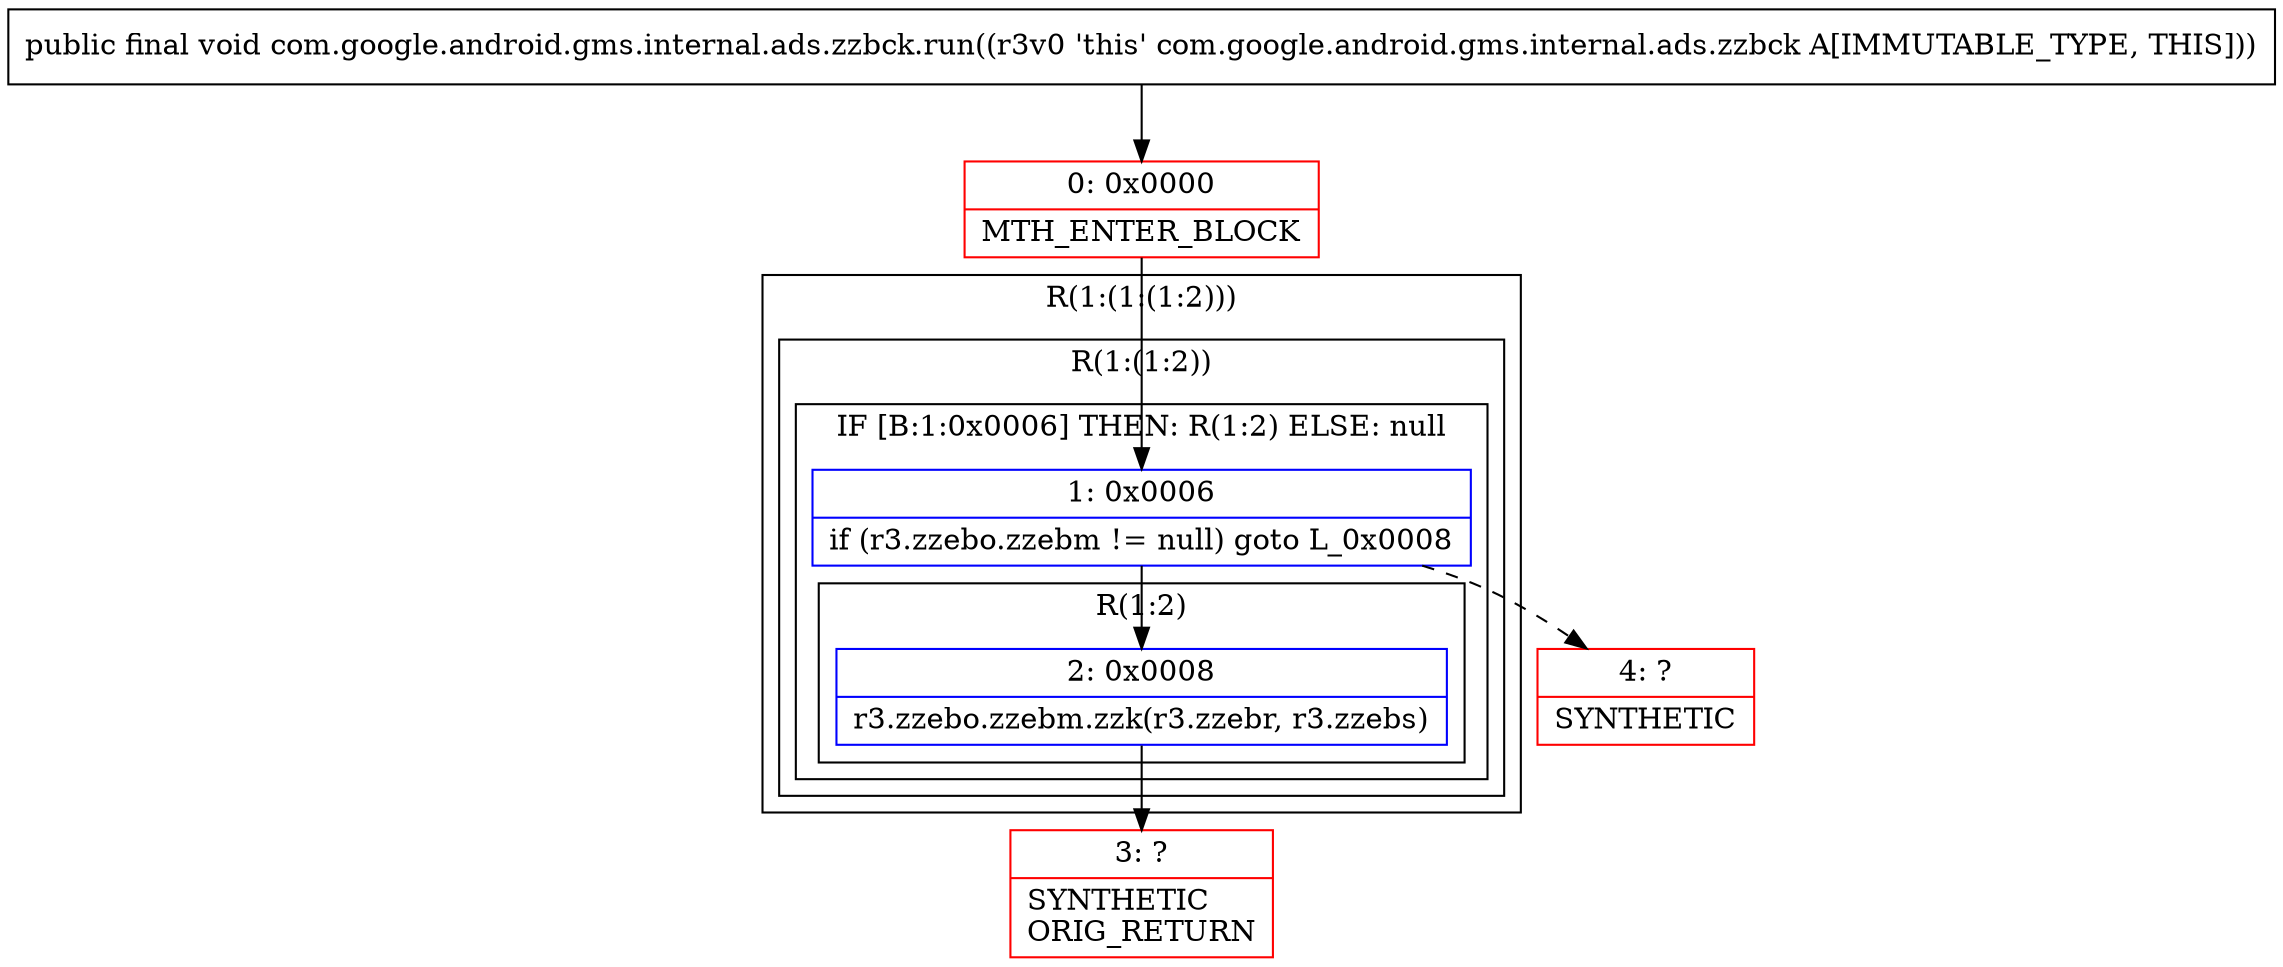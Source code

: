 digraph "CFG forcom.google.android.gms.internal.ads.zzbck.run()V" {
subgraph cluster_Region_2000515838 {
label = "R(1:(1:(1:2)))";
node [shape=record,color=blue];
subgraph cluster_Region_813430159 {
label = "R(1:(1:2))";
node [shape=record,color=blue];
subgraph cluster_IfRegion_1889758943 {
label = "IF [B:1:0x0006] THEN: R(1:2) ELSE: null";
node [shape=record,color=blue];
Node_1 [shape=record,label="{1\:\ 0x0006|if (r3.zzebo.zzebm != null) goto L_0x0008\l}"];
subgraph cluster_Region_2013836628 {
label = "R(1:2)";
node [shape=record,color=blue];
Node_2 [shape=record,label="{2\:\ 0x0008|r3.zzebo.zzebm.zzk(r3.zzebr, r3.zzebs)\l}"];
}
}
}
}
Node_0 [shape=record,color=red,label="{0\:\ 0x0000|MTH_ENTER_BLOCK\l}"];
Node_3 [shape=record,color=red,label="{3\:\ ?|SYNTHETIC\lORIG_RETURN\l}"];
Node_4 [shape=record,color=red,label="{4\:\ ?|SYNTHETIC\l}"];
MethodNode[shape=record,label="{public final void com.google.android.gms.internal.ads.zzbck.run((r3v0 'this' com.google.android.gms.internal.ads.zzbck A[IMMUTABLE_TYPE, THIS])) }"];
MethodNode -> Node_0;
Node_1 -> Node_2;
Node_1 -> Node_4[style=dashed];
Node_2 -> Node_3;
Node_0 -> Node_1;
}

